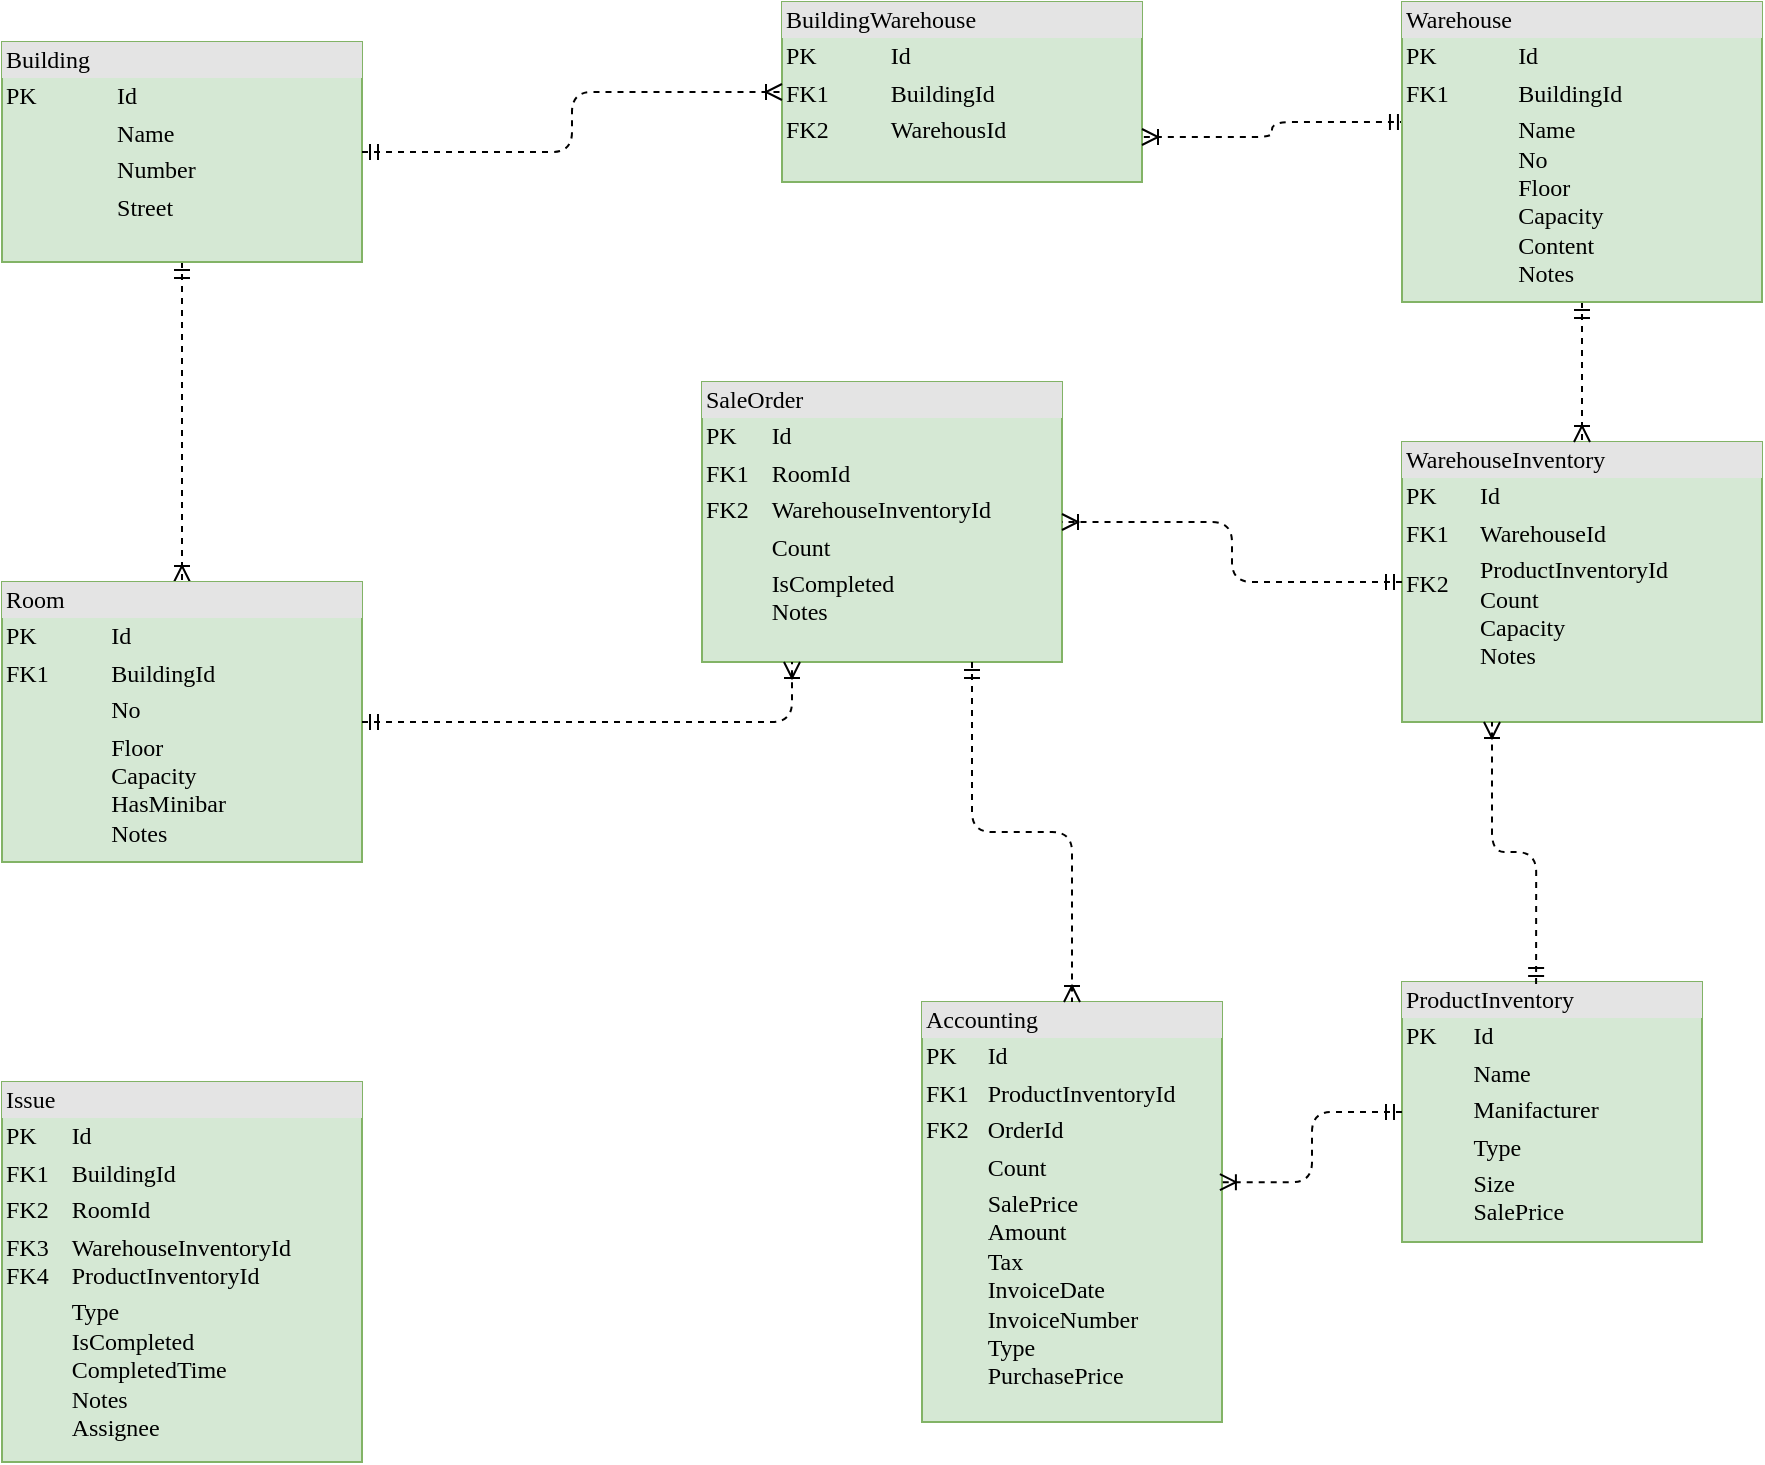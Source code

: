 <mxfile version="23.1.5" type="device">
  <diagram name="Page-1" id="2ca16b54-16f6-2749-3443-fa8db7711227">
    <mxGraphModel dx="1232" dy="1180" grid="1" gridSize="10" guides="1" tooltips="1" connect="1" arrows="1" fold="1" page="1" pageScale="1" pageWidth="1100" pageHeight="850" background="none" math="0" shadow="0">
      <root>
        <mxCell id="0" />
        <mxCell id="1" parent="0" />
        <mxCell id="2ed32ef02a7f4228-1" value="&lt;div style=&quot;box-sizing:border-box;width:100%;background:#e4e4e4;padding:2px;&quot;&gt;BuildingWarehouse&lt;/div&gt;&lt;table style=&quot;width:100%;font-size:1em;&quot; cellpadding=&quot;2&quot; cellspacing=&quot;0&quot;&gt;&lt;tbody&gt;&lt;tr&gt;&lt;td&gt;PK&lt;/td&gt;&lt;td&gt;Id&lt;/td&gt;&lt;/tr&gt;&lt;tr&gt;&lt;td&gt;FK1&lt;/td&gt;&lt;td&gt;BuildingId&lt;/td&gt;&lt;/tr&gt;&lt;tr&gt;&lt;td&gt;FK2&lt;/td&gt;&lt;td&gt;WarehousId&lt;/td&gt;&lt;/tr&gt;&lt;/tbody&gt;&lt;/table&gt;" style="verticalAlign=top;align=left;overflow=fill;html=1;rounded=0;shadow=0;comic=0;labelBackgroundColor=none;strokeWidth=1;fontFamily=Verdana;fontSize=12;fillColor=#d5e8d4;strokeColor=#82b366;" parent="1" vertex="1">
          <mxGeometry x="520" y="60" width="180" height="90" as="geometry" />
        </mxCell>
        <mxCell id="2ed32ef02a7f4228-19" style="html=1;dashed=1;labelBackgroundColor=none;startArrow=ERmandOne;endArrow=ERoneToMany;fontFamily=Verdana;fontSize=12;align=left;entryX=0.5;entryY=0;edgeStyle=orthogonalEdgeStyle;entryDx=0;entryDy=0;" parent="1" source="2ed32ef02a7f4228-2" target="2ed32ef02a7f4228-10" edge="1">
          <mxGeometry relative="1" as="geometry" />
        </mxCell>
        <mxCell id="2ed32ef02a7f4228-20" style="html=1;dashed=1;labelBackgroundColor=none;startArrow=ERmandOne;endArrow=ERoneToMany;fontFamily=Verdana;fontSize=12;align=left;exitX=0.011;exitY=0.4;exitDx=0;exitDy=0;edgeStyle=orthogonalEdgeStyle;entryX=1;entryY=0.75;entryDx=0;entryDy=0;exitPerimeter=0;" parent="1" source="2ed32ef02a7f4228-11" target="2ed32ef02a7f4228-1" edge="1">
          <mxGeometry relative="1" as="geometry">
            <mxPoint x="670" y="160" as="targetPoint" />
          </mxGeometry>
        </mxCell>
        <mxCell id="2ed32ef02a7f4228-2" value="&lt;div style=&quot;box-sizing: border-box ; width: 100% ; background: #e4e4e4 ; padding: 2px&quot;&gt;Building&lt;/div&gt;&lt;table style=&quot;width: 100% ; font-size: 1em&quot; cellpadding=&quot;2&quot; cellspacing=&quot;0&quot;&gt;&lt;tbody&gt;&lt;tr&gt;&lt;td&gt;PK&lt;/td&gt;&lt;td&gt;Id&lt;/td&gt;&lt;/tr&gt;&lt;tr&gt;&lt;td&gt;&lt;br&gt;&lt;/td&gt;&lt;td&gt;Name&lt;/td&gt;&lt;/tr&gt;&lt;tr&gt;&lt;td&gt;&lt;/td&gt;&lt;td&gt;Number&lt;/td&gt;&lt;/tr&gt;&lt;tr&gt;&lt;td&gt;&lt;br&gt;&lt;/td&gt;&lt;td&gt;Street&lt;br&gt;&lt;/td&gt;&lt;/tr&gt;&lt;tr&gt;&lt;td&gt;&lt;br&gt;&lt;/td&gt;&lt;td&gt;&lt;br&gt;&lt;/td&gt;&lt;/tr&gt;&lt;tr&gt;&lt;td&gt;&lt;br&gt;&lt;/td&gt;&lt;td&gt;&lt;br&gt;&lt;/td&gt;&lt;/tr&gt;&lt;/tbody&gt;&lt;/table&gt;" style="verticalAlign=top;align=left;overflow=fill;html=1;rounded=0;shadow=0;comic=0;labelBackgroundColor=none;strokeWidth=1;fontFamily=Verdana;fontSize=12;fillColor=#d5e8d4;strokeColor=#82b366;" parent="1" vertex="1">
          <mxGeometry x="130" y="80" width="180" height="110" as="geometry" />
        </mxCell>
        <mxCell id="2ed32ef02a7f4228-6" value="&lt;div style=&quot;box-sizing: border-box ; width: 100% ; background: #e4e4e4 ; padding: 2px&quot;&gt;ProductInventory&lt;/div&gt;&lt;table style=&quot;width: 100% ; font-size: 1em&quot; cellpadding=&quot;2&quot; cellspacing=&quot;0&quot;&gt;&lt;tbody&gt;&lt;tr&gt;&lt;td&gt;PK&lt;/td&gt;&lt;td&gt;Id&lt;/td&gt;&lt;/tr&gt;&lt;tr&gt;&lt;td&gt;&lt;br&gt;&lt;/td&gt;&lt;td&gt;Name&lt;/td&gt;&lt;/tr&gt;&lt;tr&gt;&lt;td&gt;&lt;/td&gt;&lt;td&gt;Manifacturer&lt;/td&gt;&lt;/tr&gt;&lt;tr&gt;&lt;td&gt;&lt;br&gt;&lt;/td&gt;&lt;td&gt;Type&lt;/td&gt;&lt;/tr&gt;&lt;tr&gt;&lt;td&gt;&lt;br&gt;&lt;/td&gt;&lt;td&gt;Size&lt;br&gt;SalePrice&lt;/td&gt;&lt;/tr&gt;&lt;/tbody&gt;&lt;/table&gt;" style="verticalAlign=top;align=left;overflow=fill;html=1;rounded=0;shadow=0;comic=0;labelBackgroundColor=none;strokeWidth=1;fontFamily=Verdana;fontSize=12;fillColor=#d5e8d4;strokeColor=#82b366;" parent="1" vertex="1">
          <mxGeometry x="830" y="550" width="150" height="130" as="geometry" />
        </mxCell>
        <mxCell id="2ed32ef02a7f4228-9" value="&lt;div style=&quot;box-sizing:border-box;width:100%;background:#e4e4e4;padding:2px;&quot;&gt;WarehouseInventory&lt;/div&gt;&lt;table style=&quot;width:100%;font-size:1em;&quot; cellpadding=&quot;2&quot; cellspacing=&quot;0&quot;&gt;&lt;tbody&gt;&lt;tr&gt;&lt;td&gt;PK&lt;/td&gt;&lt;td&gt;Id&lt;/td&gt;&lt;/tr&gt;&lt;tr&gt;&lt;td&gt;FK1&lt;/td&gt;&lt;td&gt;WarehouseId&lt;/td&gt;&lt;/tr&gt;&lt;tr&gt;&lt;td&gt;FK2&lt;br&gt;&lt;br&gt;&lt;br&gt;&lt;/td&gt;&lt;td&gt;ProductInventoryId&lt;br&gt;Count&lt;br&gt;Capacity&lt;br&gt;Notes&lt;/td&gt;&lt;/tr&gt;&lt;/tbody&gt;&lt;/table&gt;" style="verticalAlign=top;align=left;overflow=fill;html=1;rounded=0;shadow=0;comic=0;labelBackgroundColor=none;strokeWidth=1;fontFamily=Verdana;fontSize=12;fillColor=#d5e8d4;strokeColor=#82b366;" parent="1" vertex="1">
          <mxGeometry x="830" y="280" width="180" height="140" as="geometry" />
        </mxCell>
        <mxCell id="2ed32ef02a7f4228-21" style="edgeStyle=orthogonalEdgeStyle;html=1;entryX=0.5;entryY=0;dashed=1;labelBackgroundColor=none;startArrow=ERmandOne;endArrow=ERoneToMany;fontFamily=Verdana;fontSize=12;align=left;" parent="1" source="2ed32ef02a7f4228-11" target="2ed32ef02a7f4228-9" edge="1">
          <mxGeometry relative="1" as="geometry" />
        </mxCell>
        <mxCell id="2ed32ef02a7f4228-10" value="&lt;div style=&quot;box-sizing: border-box ; width: 100% ; background: #e4e4e4 ; padding: 2px&quot;&gt;Room&lt;/div&gt;&lt;table style=&quot;width: 100% ; font-size: 1em&quot; cellpadding=&quot;2&quot; cellspacing=&quot;0&quot;&gt;&lt;tbody&gt;&lt;tr&gt;&lt;td&gt;PK&lt;/td&gt;&lt;td&gt;Id&lt;/td&gt;&lt;/tr&gt;&lt;tr&gt;&lt;td&gt;FK1&lt;/td&gt;&lt;td&gt;BuildingId&lt;/td&gt;&lt;/tr&gt;&lt;tr&gt;&lt;td&gt;&lt;/td&gt;&lt;td&gt;No&lt;/td&gt;&lt;/tr&gt;&lt;tr&gt;&lt;td&gt;&lt;br&gt;&lt;/td&gt;&lt;td&gt;Floor&lt;br&gt;Capacity&lt;br&gt;HasMinibar&lt;br&gt;Notes&lt;/td&gt;&lt;/tr&gt;&lt;tr&gt;&lt;td&gt;&lt;br&gt;&lt;/td&gt;&lt;td&gt;&lt;/td&gt;&lt;/tr&gt;&lt;/tbody&gt;&lt;/table&gt;" style="verticalAlign=top;align=left;overflow=fill;html=1;rounded=0;shadow=0;comic=0;labelBackgroundColor=none;strokeWidth=1;fontFamily=Verdana;fontSize=12;fillColor=#d5e8d4;strokeColor=#82b366;" parent="1" vertex="1">
          <mxGeometry x="130" y="350" width="180" height="140" as="geometry" />
        </mxCell>
        <mxCell id="2ed32ef02a7f4228-11" value="&lt;div style=&quot;box-sizing:border-box;width:100%;background:#e4e4e4;padding:2px;&quot;&gt;Warehouse&lt;/div&gt;&lt;table style=&quot;width:100%;font-size:1em;&quot; cellpadding=&quot;2&quot; cellspacing=&quot;0&quot;&gt;&lt;tbody&gt;&lt;tr&gt;&lt;td&gt;PK&lt;/td&gt;&lt;td&gt;Id&lt;/td&gt;&lt;/tr&gt;&lt;tr&gt;&lt;td&gt;FK1&lt;/td&gt;&lt;td&gt;BuildingId&lt;/td&gt;&lt;/tr&gt;&lt;tr&gt;&lt;td&gt;&lt;/td&gt;&lt;td&gt;Name&lt;br&gt;No&lt;br&gt;Floor&lt;br&gt;Capacity&lt;br&gt;Content&lt;br&gt;Notes&lt;/td&gt;&lt;/tr&gt;&lt;/tbody&gt;&lt;/table&gt;" style="verticalAlign=top;align=left;overflow=fill;html=1;rounded=0;shadow=0;comic=0;labelBackgroundColor=none;strokeWidth=1;fontFamily=Verdana;fontSize=12;fillColor=#d5e8d4;strokeColor=#82b366;" parent="1" vertex="1">
          <mxGeometry x="830" y="60" width="180" height="150" as="geometry" />
        </mxCell>
        <mxCell id="mTXAe7J57VP8RMJUM_ci-1" style="html=1;dashed=1;labelBackgroundColor=none;startArrow=ERmandOne;endArrow=ERoneToMany;fontFamily=Verdana;fontSize=12;align=left;edgeStyle=orthogonalEdgeStyle;entryX=0;entryY=0.5;entryDx=0;entryDy=0;exitX=1;exitY=0.5;exitDx=0;exitDy=0;" parent="1" source="2ed32ef02a7f4228-2" target="2ed32ef02a7f4228-1" edge="1">
          <mxGeometry relative="1" as="geometry">
            <mxPoint x="320" y="90" as="sourcePoint" />
            <mxPoint x="783" y="128" as="targetPoint" />
          </mxGeometry>
        </mxCell>
        <mxCell id="mTXAe7J57VP8RMJUM_ci-2" style="edgeStyle=orthogonalEdgeStyle;html=1;entryX=0.25;entryY=1;dashed=1;labelBackgroundColor=none;startArrow=ERmandOne;endArrow=ERoneToMany;fontFamily=Verdana;fontSize=12;align=left;entryDx=0;entryDy=0;exitX=0.447;exitY=0.008;exitDx=0;exitDy=0;exitPerimeter=0;" parent="1" source="2ed32ef02a7f4228-6" target="2ed32ef02a7f4228-9" edge="1">
          <mxGeometry relative="1" as="geometry">
            <mxPoint x="950" y="180" as="sourcePoint" />
            <mxPoint x="940" y="290" as="targetPoint" />
          </mxGeometry>
        </mxCell>
        <mxCell id="mTXAe7J57VP8RMJUM_ci-4" value="&lt;div style=&quot;box-sizing: border-box ; width: 100% ; background: #e4e4e4 ; padding: 2px&quot;&gt;SaleOrder&lt;/div&gt;&lt;table style=&quot;width: 100% ; font-size: 1em&quot; cellpadding=&quot;2&quot; cellspacing=&quot;0&quot;&gt;&lt;tbody&gt;&lt;tr&gt;&lt;td&gt;PK&lt;/td&gt;&lt;td&gt;Id&lt;/td&gt;&lt;/tr&gt;&lt;tr&gt;&lt;td&gt;FK1&lt;/td&gt;&lt;td&gt;RoomId&lt;/td&gt;&lt;/tr&gt;&lt;tr&gt;&lt;td&gt;FK2&lt;/td&gt;&lt;td&gt;WarehouseInventoryId&lt;/td&gt;&lt;/tr&gt;&lt;tr&gt;&lt;td&gt;&lt;br&gt;&lt;/td&gt;&lt;td&gt;Count&lt;/td&gt;&lt;/tr&gt;&lt;tr&gt;&lt;td&gt;&lt;br&gt;&lt;/td&gt;&lt;td&gt;IsCompleted&lt;br&gt;Notes&lt;/td&gt;&lt;/tr&gt;&lt;/tbody&gt;&lt;/table&gt;" style="verticalAlign=top;align=left;overflow=fill;html=1;rounded=0;shadow=0;comic=0;labelBackgroundColor=none;strokeWidth=1;fontFamily=Verdana;fontSize=12;fillColor=#d5e8d4;strokeColor=#82b366;" parent="1" vertex="1">
          <mxGeometry x="480" y="250" width="180" height="140" as="geometry" />
        </mxCell>
        <mxCell id="mTXAe7J57VP8RMJUM_ci-5" value="&lt;div style=&quot;box-sizing: border-box ; width: 100% ; background: #e4e4e4 ; padding: 2px&quot;&gt;Issue&lt;/div&gt;&lt;table style=&quot;width: 100% ; font-size: 1em&quot; cellpadding=&quot;2&quot; cellspacing=&quot;0&quot;&gt;&lt;tbody&gt;&lt;tr&gt;&lt;td&gt;PK&lt;/td&gt;&lt;td&gt;Id&lt;/td&gt;&lt;/tr&gt;&lt;tr&gt;&lt;td&gt;FK1&lt;/td&gt;&lt;td&gt;BuildingId&lt;/td&gt;&lt;/tr&gt;&lt;tr&gt;&lt;td&gt;FK2&lt;/td&gt;&lt;td&gt;RoomId&lt;br&gt;&lt;/td&gt;&lt;/tr&gt;&lt;tr&gt;&lt;td&gt;FK3&lt;br&gt;FK4&lt;/td&gt;&lt;td&gt;WarehouseInventoryId&lt;br&gt;ProductInventoryId&lt;/td&gt;&lt;/tr&gt;&lt;tr&gt;&lt;td&gt;&lt;br&gt;&lt;br&gt;&lt;/td&gt;&lt;td&gt;Type&lt;br&gt;IsCompleted&lt;br&gt;CompletedTime&lt;br&gt;Notes&lt;br&gt;Assignee&lt;/td&gt;&lt;/tr&gt;&lt;/tbody&gt;&lt;/table&gt;" style="verticalAlign=top;align=left;overflow=fill;html=1;rounded=0;shadow=0;comic=0;labelBackgroundColor=none;strokeWidth=1;fontFamily=Verdana;fontSize=12;fillColor=#d5e8d4;strokeColor=#82b366;" parent="1" vertex="1">
          <mxGeometry x="130" y="600" width="180" height="190" as="geometry" />
        </mxCell>
        <mxCell id="mTXAe7J57VP8RMJUM_ci-6" style="edgeStyle=orthogonalEdgeStyle;html=1;entryX=1;entryY=0.5;dashed=1;labelBackgroundColor=none;startArrow=ERmandOne;endArrow=ERoneToMany;fontFamily=Verdana;fontSize=12;align=left;entryDx=0;entryDy=0;exitX=0;exitY=0.5;exitDx=0;exitDy=0;" parent="1" source="2ed32ef02a7f4228-9" target="mTXAe7J57VP8RMJUM_ci-4" edge="1">
          <mxGeometry relative="1" as="geometry">
            <mxPoint x="907" y="521" as="sourcePoint" />
            <mxPoint x="885" y="400" as="targetPoint" />
          </mxGeometry>
        </mxCell>
        <mxCell id="mTXAe7J57VP8RMJUM_ci-7" style="edgeStyle=orthogonalEdgeStyle;html=1;entryX=0.25;entryY=1;dashed=1;labelBackgroundColor=none;startArrow=ERmandOne;endArrow=ERoneToMany;fontFamily=Verdana;fontSize=12;align=left;entryDx=0;entryDy=0;exitX=1;exitY=0.5;exitDx=0;exitDy=0;" parent="1" source="2ed32ef02a7f4228-10" target="mTXAe7J57VP8RMJUM_ci-4" edge="1">
          <mxGeometry relative="1" as="geometry">
            <mxPoint x="500" y="437" as="sourcePoint" />
            <mxPoint x="330" y="412" as="targetPoint" />
          </mxGeometry>
        </mxCell>
        <mxCell id="mTXAe7J57VP8RMJUM_ci-8" value="&lt;div style=&quot;box-sizing: border-box ; width: 100% ; background: #e4e4e4 ; padding: 2px&quot;&gt;Accounting&lt;/div&gt;&lt;table style=&quot;width: 100% ; font-size: 1em&quot; cellpadding=&quot;2&quot; cellspacing=&quot;0&quot;&gt;&lt;tbody&gt;&lt;tr&gt;&lt;td&gt;PK&lt;/td&gt;&lt;td&gt;Id&lt;/td&gt;&lt;/tr&gt;&lt;tr&gt;&lt;td&gt;FK1&lt;/td&gt;&lt;td&gt;ProductInventoryId&lt;/td&gt;&lt;/tr&gt;&lt;tr&gt;&lt;td&gt;FK2&lt;/td&gt;&lt;td&gt;OrderId&lt;/td&gt;&lt;/tr&gt;&lt;tr&gt;&lt;td&gt;&lt;br&gt;&lt;/td&gt;&lt;td&gt;Count&lt;/td&gt;&lt;/tr&gt;&lt;tr&gt;&lt;td&gt;&lt;br&gt;&lt;/td&gt;&lt;td&gt;SalePrice&lt;br&gt;Amount&lt;br&gt;Tax&lt;br&gt;InvoiceDate&lt;br&gt;InvoiceNumber&lt;br&gt;Type&lt;br&gt;PurchasePrice&lt;br&gt;&lt;/td&gt;&lt;/tr&gt;&lt;/tbody&gt;&lt;/table&gt;" style="verticalAlign=top;align=left;overflow=fill;html=1;rounded=0;shadow=0;comic=0;labelBackgroundColor=none;strokeWidth=1;fontFamily=Verdana;fontSize=12;fillColor=#d5e8d4;strokeColor=#82b366;" parent="1" vertex="1">
          <mxGeometry x="590" y="560" width="150" height="210" as="geometry" />
        </mxCell>
        <mxCell id="QDCcApREQVBpUAHBd17L-1" style="edgeStyle=orthogonalEdgeStyle;html=1;dashed=1;labelBackgroundColor=none;startArrow=ERmandOne;endArrow=ERoneToMany;fontFamily=Verdana;fontSize=12;align=left;exitX=0;exitY=0.5;exitDx=0;exitDy=0;entryX=0.993;entryY=0.429;entryDx=0;entryDy=0;entryPerimeter=0;" parent="1" source="2ed32ef02a7f4228-6" target="mTXAe7J57VP8RMJUM_ci-8" edge="1">
          <mxGeometry relative="1" as="geometry">
            <mxPoint x="907" y="561" as="sourcePoint" />
            <mxPoint x="720" y="470" as="targetPoint" />
          </mxGeometry>
        </mxCell>
        <mxCell id="QDCcApREQVBpUAHBd17L-2" style="edgeStyle=orthogonalEdgeStyle;html=1;dashed=1;labelBackgroundColor=none;startArrow=ERmandOne;endArrow=ERoneToMany;fontFamily=Verdana;fontSize=12;align=left;exitX=0.75;exitY=1;exitDx=0;exitDy=0;" parent="1" source="mTXAe7J57VP8RMJUM_ci-4" target="mTXAe7J57VP8RMJUM_ci-8" edge="1">
          <mxGeometry relative="1" as="geometry">
            <mxPoint x="681" y="425" as="sourcePoint" />
            <mxPoint x="590" y="460" as="targetPoint" />
          </mxGeometry>
        </mxCell>
      </root>
    </mxGraphModel>
  </diagram>
</mxfile>
